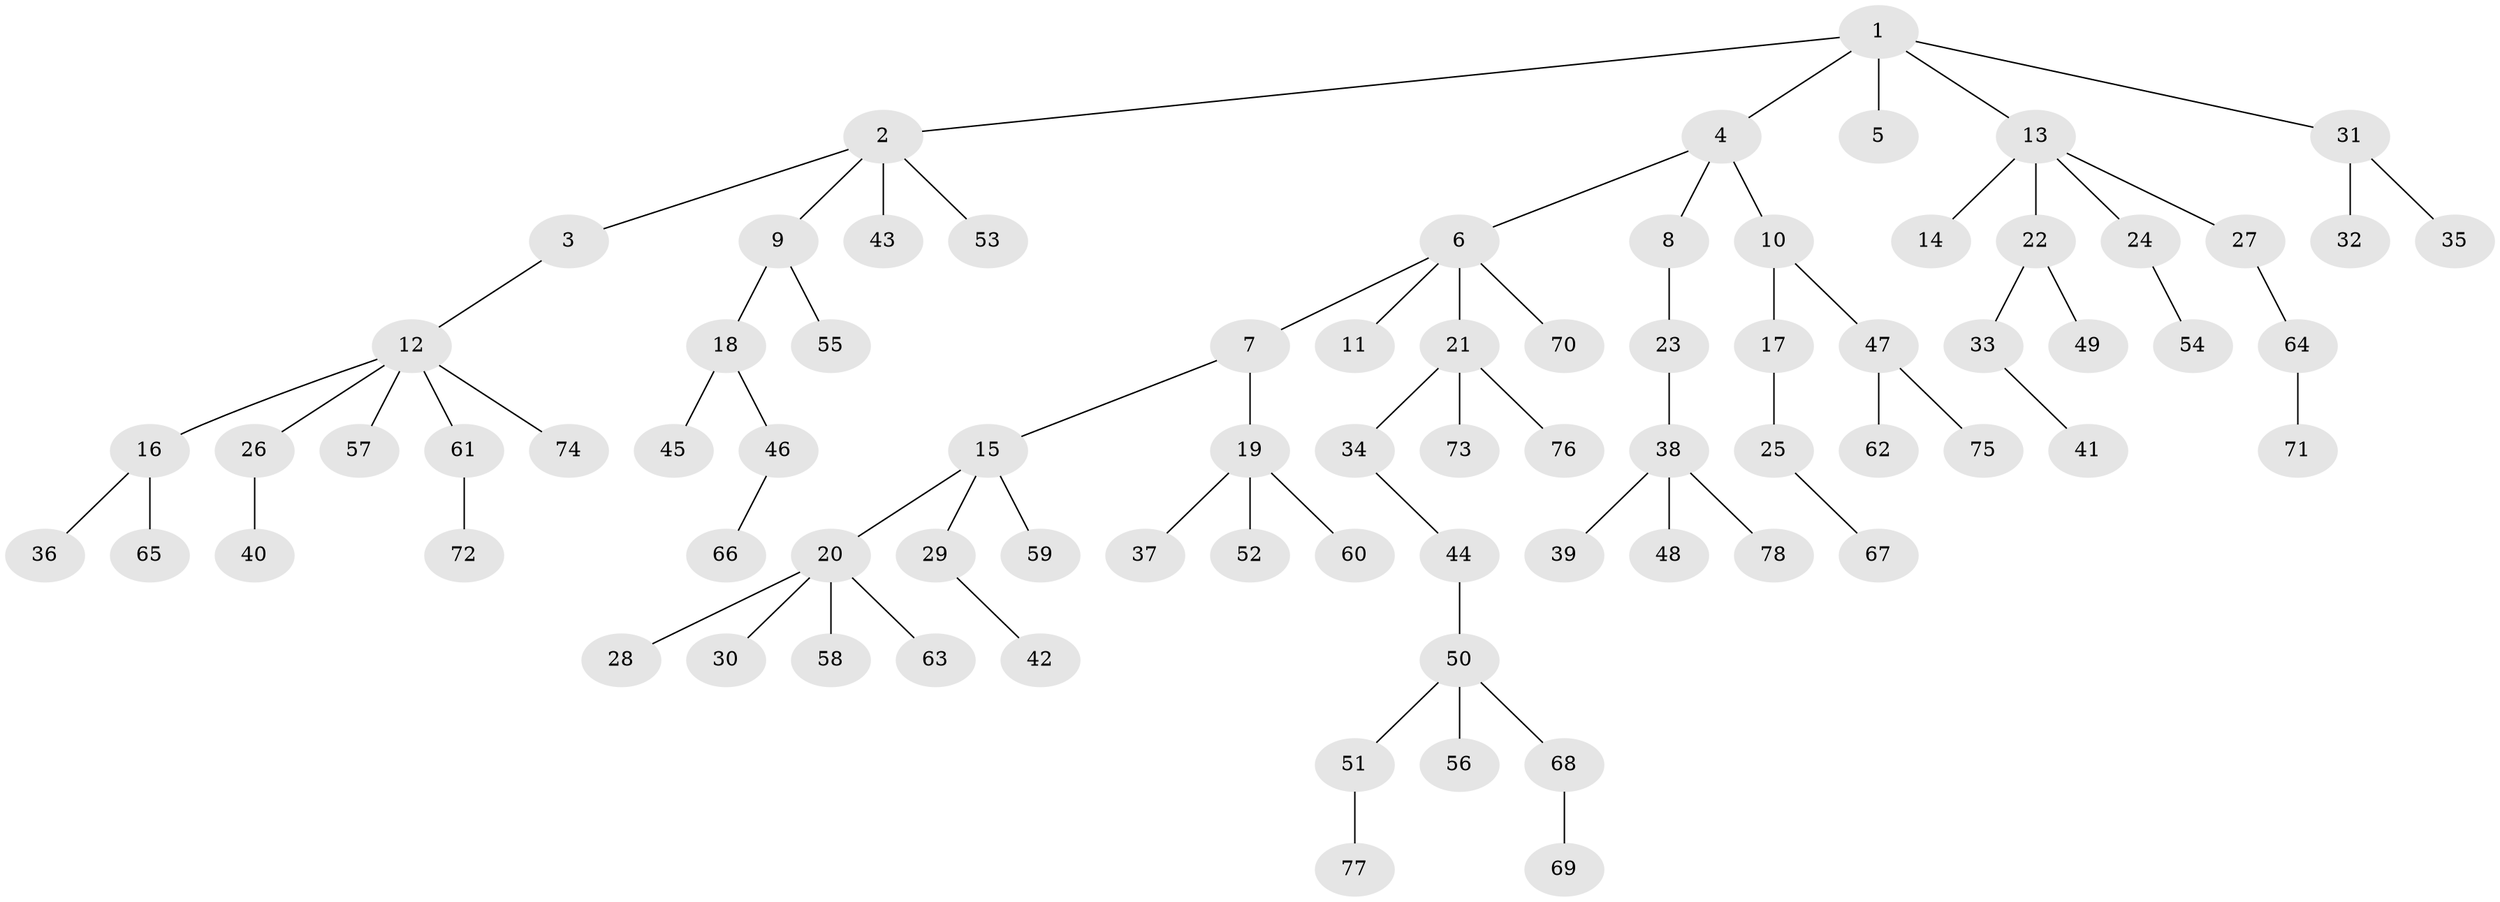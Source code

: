// Generated by graph-tools (version 1.1) at 2025/53/03/09/25 04:53:12]
// undirected, 78 vertices, 77 edges
graph export_dot {
graph [start="1"]
  node [color=gray90,style=filled];
  1;
  2;
  3;
  4;
  5;
  6;
  7;
  8;
  9;
  10;
  11;
  12;
  13;
  14;
  15;
  16;
  17;
  18;
  19;
  20;
  21;
  22;
  23;
  24;
  25;
  26;
  27;
  28;
  29;
  30;
  31;
  32;
  33;
  34;
  35;
  36;
  37;
  38;
  39;
  40;
  41;
  42;
  43;
  44;
  45;
  46;
  47;
  48;
  49;
  50;
  51;
  52;
  53;
  54;
  55;
  56;
  57;
  58;
  59;
  60;
  61;
  62;
  63;
  64;
  65;
  66;
  67;
  68;
  69;
  70;
  71;
  72;
  73;
  74;
  75;
  76;
  77;
  78;
  1 -- 2;
  1 -- 4;
  1 -- 5;
  1 -- 13;
  1 -- 31;
  2 -- 3;
  2 -- 9;
  2 -- 43;
  2 -- 53;
  3 -- 12;
  4 -- 6;
  4 -- 8;
  4 -- 10;
  6 -- 7;
  6 -- 11;
  6 -- 21;
  6 -- 70;
  7 -- 15;
  7 -- 19;
  8 -- 23;
  9 -- 18;
  9 -- 55;
  10 -- 17;
  10 -- 47;
  12 -- 16;
  12 -- 26;
  12 -- 57;
  12 -- 61;
  12 -- 74;
  13 -- 14;
  13 -- 22;
  13 -- 24;
  13 -- 27;
  15 -- 20;
  15 -- 29;
  15 -- 59;
  16 -- 36;
  16 -- 65;
  17 -- 25;
  18 -- 45;
  18 -- 46;
  19 -- 37;
  19 -- 52;
  19 -- 60;
  20 -- 28;
  20 -- 30;
  20 -- 58;
  20 -- 63;
  21 -- 34;
  21 -- 73;
  21 -- 76;
  22 -- 33;
  22 -- 49;
  23 -- 38;
  24 -- 54;
  25 -- 67;
  26 -- 40;
  27 -- 64;
  29 -- 42;
  31 -- 32;
  31 -- 35;
  33 -- 41;
  34 -- 44;
  38 -- 39;
  38 -- 48;
  38 -- 78;
  44 -- 50;
  46 -- 66;
  47 -- 62;
  47 -- 75;
  50 -- 51;
  50 -- 56;
  50 -- 68;
  51 -- 77;
  61 -- 72;
  64 -- 71;
  68 -- 69;
}
